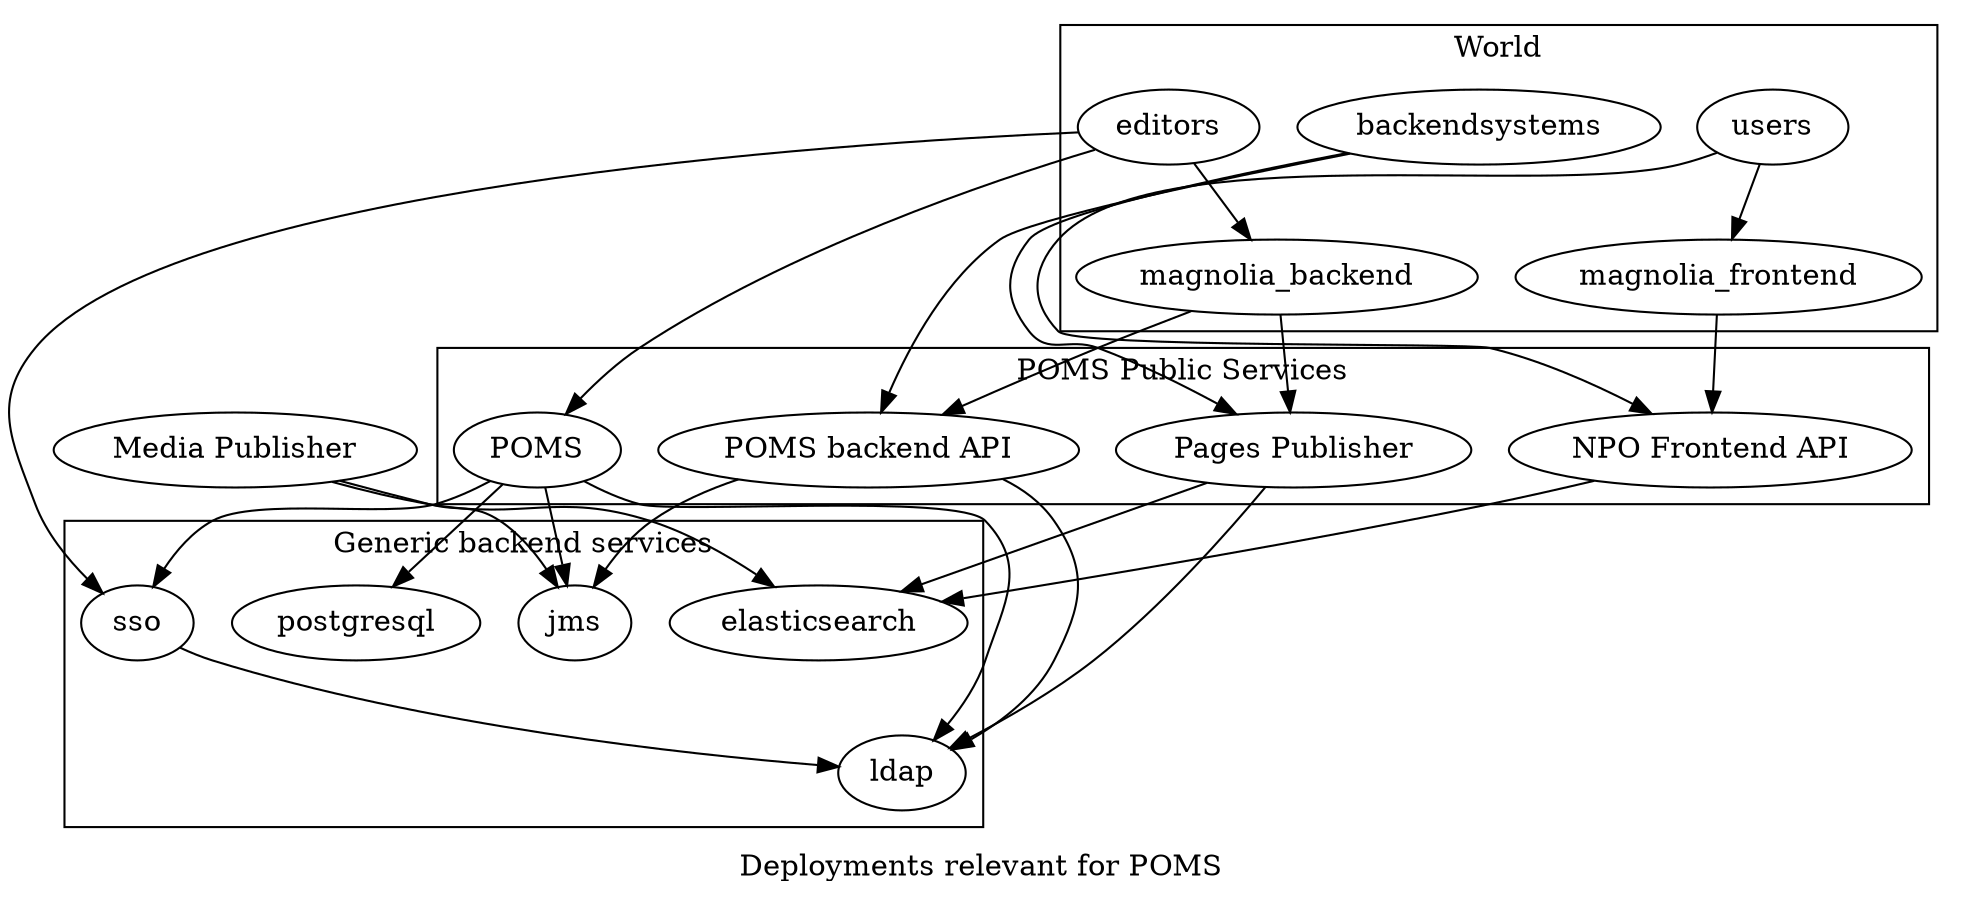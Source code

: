digraph poms_universe {

    label="Deployments relevant for POMS";

    poms_gui [ label="POMS" href="https://poms.omroep.nl/"];
    poms_backend [ label="POMS backend API" href="https://api.poms.omroep.nl/"];
    api [ label = "NPO Frontend API" href="https://rs.poms.omroep.nl/"];
    pages_publish [ label = "Pages Publisher"     href="https://publish.pages.omroep.nl/"];
    media_publish [ label = "Media Publisher"     href="https://publish.pages.omroep.nl/"];


    subgraph cluster_0  {
        label="Generic backend services";
        postgresql; elasticsearch; sso; jms; ldap;
    }

    subgraph cluster_1  {
        label="VPRO";
        magnolia_frontend; magnolia_backend;
    }

    subgraph cluster_1  {
        label="World";
        users; backendsystems; editors;
    }
    subgraph cluster_3  {
        label="POMS Public Services";
        poms_gui; poms_backend; pages_publish; api;
    }


   editors -> {magnolia_backend poms_gui sso}
   users -> {magnolia_frontend api}
   backendsystems -> {poms_backend  pages_publish}


    poms_gui -> { postgresql jms sso ldap }

    poms_backend -> { jms ldap}

    api -> { elasticsearch }

    pages_publish-> { elasticsearch ldap}

    media_publish -> { elasticsearch jms }


    magnolia_backend -> { poms_backend pages_publish };

    magnolia_frontend -> { api  };

   sso -> ldap;

}
